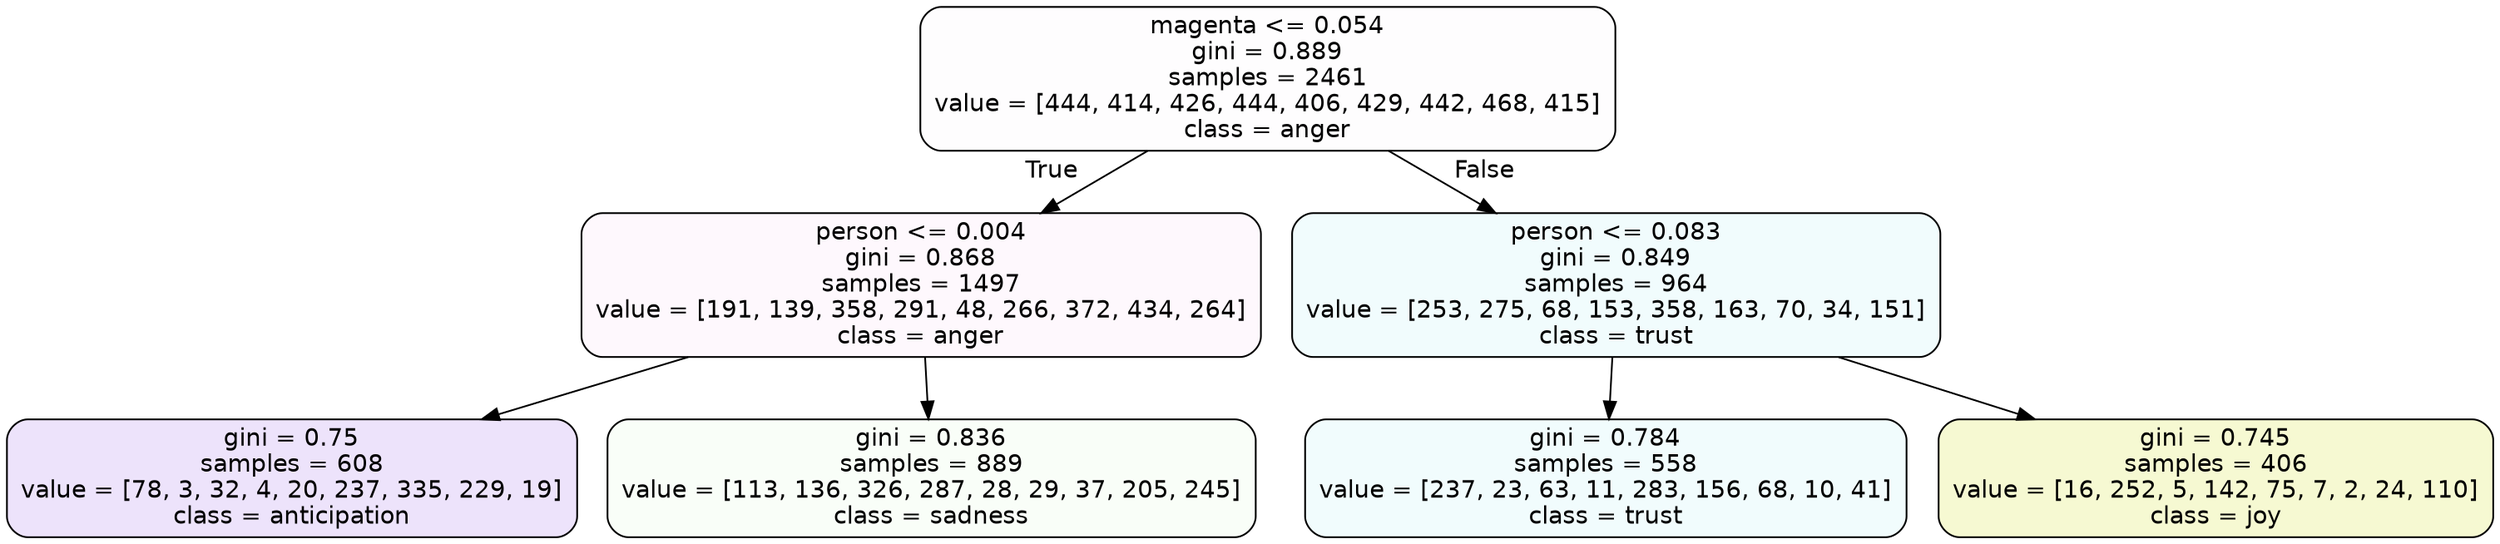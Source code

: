 digraph Tree {
node [shape=box, style="filled, rounded", color="black", fontname=helvetica] ;
edge [fontname=helvetica] ;
0 [label="magenta <= 0.054\ngini = 0.889\nsamples = 2461\nvalue = [444, 414, 426, 444, 406, 429, 442, 468, 415]\nclass = anger", fillcolor="#e539d702"] ;
1 [label="person <= 0.004\ngini = 0.868\nsamples = 1497\nvalue = [191, 139, 358, 291, 48, 266, 372, 434, 264]\nclass = anger", fillcolor="#e539d708"] ;
0 -> 1 [labeldistance=2.5, labelangle=45, headlabel="True"] ;
2 [label="gini = 0.75\nsamples = 608\nvalue = [78, 3, 32, 4, 20, 237, 335, 229, 19]\nclass = anticipation", fillcolor="#8139e523"] ;
1 -> 2 ;
3 [label="gini = 0.836\nsamples = 889\nvalue = [113, 136, 326, 287, 28, 29, 37, 205, 245]\nclass = sadness", fillcolor="#64e53909"] ;
1 -> 3 ;
4 [label="person <= 0.083\ngini = 0.849\nsamples = 964\nvalue = [253, 275, 68, 153, 358, 163, 70, 34, 151]\nclass = trust", fillcolor="#39d7e511"] ;
0 -> 4 [labeldistance=2.5, labelangle=-45, headlabel="False"] ;
5 [label="gini = 0.784\nsamples = 558\nvalue = [237, 23, 63, 11, 283, 156, 68, 10, 41]\nclass = trust", fillcolor="#39d7e512"] ;
4 -> 5 ;
6 [label="gini = 0.745\nsamples = 406\nvalue = [16, 252, 5, 142, 75, 7, 2, 24, 110]\nclass = joy", fillcolor="#d7e53939"] ;
4 -> 6 ;
}
